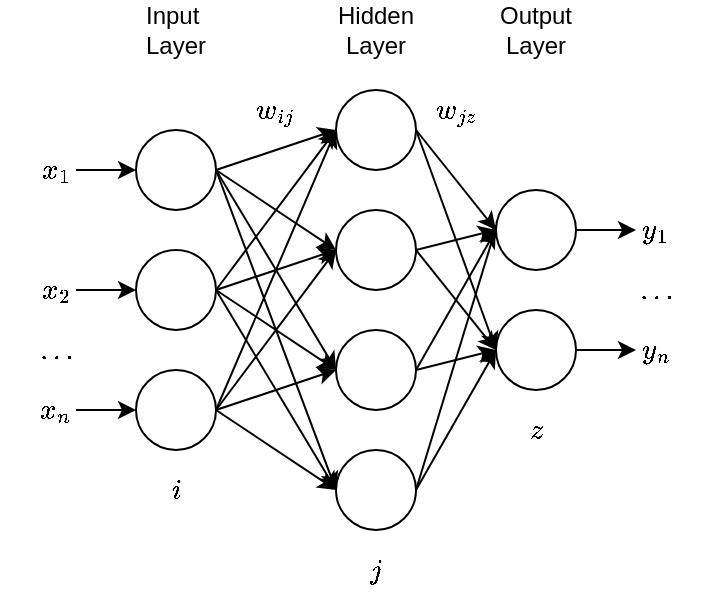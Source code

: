 <mxfile version="14.5.1" type="device"><diagram id="Wv8TehKTvmTh4c7em55E" name="Page-1"><mxGraphModel dx="749" dy="556" grid="1" gridSize="10" guides="1" tooltips="1" connect="1" arrows="1" fold="1" page="1" pageScale="1" pageWidth="850" pageHeight="1100" math="1" shadow="0"><root><mxCell id="0"/><mxCell id="1" parent="0"/><mxCell id="-AB3w2t33G6EmuH_f4qr-44" style="edgeStyle=none;rounded=0;orthogonalLoop=1;jettySize=auto;html=1;exitX=1;exitY=0.5;exitDx=0;exitDy=0;entryX=0;entryY=0.5;entryDx=0;entryDy=0;" parent="1" source="-AB3w2t33G6EmuH_f4qr-2" target="-AB3w2t33G6EmuH_f4qr-20" edge="1"><mxGeometry relative="1" as="geometry"/></mxCell><mxCell id="-AB3w2t33G6EmuH_f4qr-45" style="edgeStyle=none;rounded=0;orthogonalLoop=1;jettySize=auto;html=1;exitX=1;exitY=0.5;exitDx=0;exitDy=0;entryX=0;entryY=0.5;entryDx=0;entryDy=0;" parent="1" source="-AB3w2t33G6EmuH_f4qr-2" target="-AB3w2t33G6EmuH_f4qr-18" edge="1"><mxGeometry relative="1" as="geometry"/></mxCell><mxCell id="-AB3w2t33G6EmuH_f4qr-46" style="edgeStyle=none;rounded=0;orthogonalLoop=1;jettySize=auto;html=1;exitX=1;exitY=0.5;exitDx=0;exitDy=0;entryX=0;entryY=0.5;entryDx=0;entryDy=0;" parent="1" source="-AB3w2t33G6EmuH_f4qr-2" target="-AB3w2t33G6EmuH_f4qr-21" edge="1"><mxGeometry relative="1" as="geometry"/></mxCell><mxCell id="-AB3w2t33G6EmuH_f4qr-47" style="edgeStyle=none;rounded=0;orthogonalLoop=1;jettySize=auto;html=1;exitX=1;exitY=0.5;exitDx=0;exitDy=0;entryX=0;entryY=0.5;entryDx=0;entryDy=0;" parent="1" source="-AB3w2t33G6EmuH_f4qr-2" target="-AB3w2t33G6EmuH_f4qr-22" edge="1"><mxGeometry relative="1" as="geometry"/></mxCell><mxCell id="-AB3w2t33G6EmuH_f4qr-2" value="" style="ellipse;whiteSpace=wrap;html=1;aspect=fixed;" parent="1" vertex="1"><mxGeometry x="60" y="130" width="40" height="40" as="geometry"/></mxCell><mxCell id="-AB3w2t33G6EmuH_f4qr-48" style="edgeStyle=none;rounded=0;orthogonalLoop=1;jettySize=auto;html=1;exitX=1;exitY=0.5;exitDx=0;exitDy=0;entryX=0;entryY=0.5;entryDx=0;entryDy=0;" parent="1" source="-AB3w2t33G6EmuH_f4qr-4" target="-AB3w2t33G6EmuH_f4qr-22" edge="1"><mxGeometry relative="1" as="geometry"/></mxCell><mxCell id="-AB3w2t33G6EmuH_f4qr-49" style="edgeStyle=none;rounded=0;orthogonalLoop=1;jettySize=auto;html=1;exitX=1;exitY=0.5;exitDx=0;exitDy=0;entryX=0;entryY=0.5;entryDx=0;entryDy=0;" parent="1" source="-AB3w2t33G6EmuH_f4qr-4" target="-AB3w2t33G6EmuH_f4qr-21" edge="1"><mxGeometry relative="1" as="geometry"/></mxCell><mxCell id="-AB3w2t33G6EmuH_f4qr-50" style="edgeStyle=none;rounded=0;orthogonalLoop=1;jettySize=auto;html=1;exitX=1;exitY=0.5;exitDx=0;exitDy=0;entryX=0;entryY=0.5;entryDx=0;entryDy=0;" parent="1" source="-AB3w2t33G6EmuH_f4qr-4" target="-AB3w2t33G6EmuH_f4qr-20" edge="1"><mxGeometry relative="1" as="geometry"><mxPoint x="140" y="270" as="targetPoint"/></mxGeometry></mxCell><mxCell id="-AB3w2t33G6EmuH_f4qr-51" style="edgeStyle=none;rounded=0;orthogonalLoop=1;jettySize=auto;html=1;exitX=1;exitY=0.5;exitDx=0;exitDy=0;entryX=0;entryY=0.5;entryDx=0;entryDy=0;" parent="1" source="-AB3w2t33G6EmuH_f4qr-4" target="-AB3w2t33G6EmuH_f4qr-18" edge="1"><mxGeometry relative="1" as="geometry"><mxPoint x="140" y="250" as="targetPoint"/></mxGeometry></mxCell><mxCell id="-AB3w2t33G6EmuH_f4qr-4" value="" style="ellipse;whiteSpace=wrap;html=1;aspect=fixed;" parent="1" vertex="1"><mxGeometry x="60" y="70" width="40" height="40" as="geometry"/></mxCell><mxCell id="-AB3w2t33G6EmuH_f4qr-40" style="edgeStyle=none;rounded=0;orthogonalLoop=1;jettySize=auto;html=1;exitX=1;exitY=0.5;exitDx=0;exitDy=0;entryX=0;entryY=0.5;entryDx=0;entryDy=0;" parent="1" source="-AB3w2t33G6EmuH_f4qr-5" target="-AB3w2t33G6EmuH_f4qr-18" edge="1"><mxGeometry relative="1" as="geometry"/></mxCell><mxCell id="-AB3w2t33G6EmuH_f4qr-41" style="edgeStyle=none;rounded=0;orthogonalLoop=1;jettySize=auto;html=1;exitX=1;exitY=0.5;exitDx=0;exitDy=0;entryX=0;entryY=0.5;entryDx=0;entryDy=0;" parent="1" source="-AB3w2t33G6EmuH_f4qr-5" target="-AB3w2t33G6EmuH_f4qr-20" edge="1"><mxGeometry relative="1" as="geometry"/></mxCell><mxCell id="-AB3w2t33G6EmuH_f4qr-42" style="edgeStyle=none;rounded=0;orthogonalLoop=1;jettySize=auto;html=1;exitX=1;exitY=0.5;exitDx=0;exitDy=0;entryX=0;entryY=0.5;entryDx=0;entryDy=0;" parent="1" source="-AB3w2t33G6EmuH_f4qr-5" target="-AB3w2t33G6EmuH_f4qr-21" edge="1"><mxGeometry relative="1" as="geometry"/></mxCell><mxCell id="-AB3w2t33G6EmuH_f4qr-43" style="edgeStyle=none;rounded=0;orthogonalLoop=1;jettySize=auto;html=1;exitX=1;exitY=0.5;exitDx=0;exitDy=0;entryX=0;entryY=0.5;entryDx=0;entryDy=0;" parent="1" source="-AB3w2t33G6EmuH_f4qr-5" target="-AB3w2t33G6EmuH_f4qr-22" edge="1"><mxGeometry relative="1" as="geometry"/></mxCell><mxCell id="-AB3w2t33G6EmuH_f4qr-5" value="" style="ellipse;whiteSpace=wrap;html=1;aspect=fixed;" parent="1" vertex="1"><mxGeometry x="60" y="190" width="40" height="40" as="geometry"/></mxCell><mxCell id="-AB3w2t33G6EmuH_f4qr-6" value="Input&amp;nbsp;&lt;br&gt;Layer" style="text;html=1;strokeColor=none;fillColor=none;align=center;verticalAlign=middle;whiteSpace=wrap;rounded=0;" parent="1" vertex="1"><mxGeometry x="60" y="10" width="40" height="20" as="geometry"/></mxCell><mxCell id="-AB3w2t33G6EmuH_f4qr-52" style="edgeStyle=none;rounded=0;orthogonalLoop=1;jettySize=auto;html=1;exitX=1;exitY=0.5;exitDx=0;exitDy=0;entryX=0;entryY=0.5;entryDx=0;entryDy=0;" parent="1" source="-AB3w2t33G6EmuH_f4qr-18" target="-AB3w2t33G6EmuH_f4qr-26" edge="1"><mxGeometry relative="1" as="geometry"/></mxCell><mxCell id="-AB3w2t33G6EmuH_f4qr-53" style="edgeStyle=none;rounded=0;orthogonalLoop=1;jettySize=auto;html=1;exitX=1;exitY=0.5;exitDx=0;exitDy=0;entryX=0.018;entryY=0.411;entryDx=0;entryDy=0;entryPerimeter=0;" parent="1" source="-AB3w2t33G6EmuH_f4qr-18" target="-AB3w2t33G6EmuH_f4qr-27" edge="1"><mxGeometry relative="1" as="geometry"/></mxCell><mxCell id="-AB3w2t33G6EmuH_f4qr-18" value="" style="ellipse;whiteSpace=wrap;html=1;aspect=fixed;" parent="1" vertex="1"><mxGeometry x="160" y="230" width="40" height="40" as="geometry"/></mxCell><mxCell id="-AB3w2t33G6EmuH_f4qr-54" style="edgeStyle=none;rounded=0;orthogonalLoop=1;jettySize=auto;html=1;exitX=1;exitY=0.5;exitDx=0;exitDy=0;entryX=0;entryY=0.5;entryDx=0;entryDy=0;" parent="1" source="-AB3w2t33G6EmuH_f4qr-20" target="-AB3w2t33G6EmuH_f4qr-26" edge="1"><mxGeometry relative="1" as="geometry"/></mxCell><mxCell id="-AB3w2t33G6EmuH_f4qr-55" style="edgeStyle=none;rounded=0;orthogonalLoop=1;jettySize=auto;html=1;exitX=1;exitY=0.5;exitDx=0;exitDy=0;entryX=0;entryY=0.5;entryDx=0;entryDy=0;" parent="1" source="-AB3w2t33G6EmuH_f4qr-20" target="-AB3w2t33G6EmuH_f4qr-27" edge="1"><mxGeometry relative="1" as="geometry"><mxPoint x="240" y="120" as="targetPoint"/></mxGeometry></mxCell><mxCell id="-AB3w2t33G6EmuH_f4qr-20" value="" style="ellipse;whiteSpace=wrap;html=1;aspect=fixed;" parent="1" vertex="1"><mxGeometry x="160" y="170" width="40" height="40" as="geometry"/></mxCell><mxCell id="-AB3w2t33G6EmuH_f4qr-56" style="edgeStyle=none;rounded=0;orthogonalLoop=1;jettySize=auto;html=1;exitX=1;exitY=0.5;exitDx=0;exitDy=0;entryX=0;entryY=0.5;entryDx=0;entryDy=0;" parent="1" source="-AB3w2t33G6EmuH_f4qr-21" target="-AB3w2t33G6EmuH_f4qr-26" edge="1"><mxGeometry relative="1" as="geometry"><mxPoint x="240" y="180" as="targetPoint"/></mxGeometry></mxCell><mxCell id="-AB3w2t33G6EmuH_f4qr-57" style="edgeStyle=none;rounded=0;orthogonalLoop=1;jettySize=auto;html=1;exitX=1;exitY=0.5;exitDx=0;exitDy=0;entryX=0;entryY=0.5;entryDx=0;entryDy=0;" parent="1" source="-AB3w2t33G6EmuH_f4qr-21" target="-AB3w2t33G6EmuH_f4qr-27" edge="1"><mxGeometry relative="1" as="geometry"/></mxCell><mxCell id="-AB3w2t33G6EmuH_f4qr-21" value="" style="ellipse;whiteSpace=wrap;html=1;aspect=fixed;" parent="1" vertex="1"><mxGeometry x="160" y="110" width="40" height="40" as="geometry"/></mxCell><mxCell id="-AB3w2t33G6EmuH_f4qr-58" style="edgeStyle=none;rounded=0;orthogonalLoop=1;jettySize=auto;html=1;exitX=1;exitY=0.5;exitDx=0;exitDy=0;entryX=0;entryY=0.5;entryDx=0;entryDy=0;" parent="1" source="-AB3w2t33G6EmuH_f4qr-22" target="-AB3w2t33G6EmuH_f4qr-26" edge="1"><mxGeometry relative="1" as="geometry"><mxPoint x="240" y="180" as="targetPoint"/></mxGeometry></mxCell><mxCell id="-AB3w2t33G6EmuH_f4qr-59" style="edgeStyle=none;rounded=0;orthogonalLoop=1;jettySize=auto;html=1;exitX=1;exitY=0.5;exitDx=0;exitDy=0;entryX=0;entryY=0.5;entryDx=0;entryDy=0;" parent="1" source="-AB3w2t33G6EmuH_f4qr-22" target="-AB3w2t33G6EmuH_f4qr-27" edge="1"><mxGeometry relative="1" as="geometry"><mxPoint x="240" y="120" as="targetPoint"/></mxGeometry></mxCell><mxCell id="-AB3w2t33G6EmuH_f4qr-22" value="" style="ellipse;whiteSpace=wrap;html=1;aspect=fixed;" parent="1" vertex="1"><mxGeometry x="160" y="50" width="40" height="40" as="geometry"/></mxCell><mxCell id="-AB3w2t33G6EmuH_f4qr-23" value="Hidden&lt;br&gt;Layer" style="text;html=1;strokeColor=none;fillColor=none;align=center;verticalAlign=middle;whiteSpace=wrap;rounded=0;" parent="1" vertex="1"><mxGeometry x="160" y="10" width="40" height="20" as="geometry"/></mxCell><mxCell id="_70ohfHwKwztjfy9hH7y-15" style="edgeStyle=orthogonalEdgeStyle;rounded=0;orthogonalLoop=1;jettySize=auto;html=1;exitX=1;exitY=0.5;exitDx=0;exitDy=0;" edge="1" parent="1" source="-AB3w2t33G6EmuH_f4qr-26" target="_70ohfHwKwztjfy9hH7y-14"><mxGeometry relative="1" as="geometry"/></mxCell><mxCell id="-AB3w2t33G6EmuH_f4qr-26" value="" style="ellipse;whiteSpace=wrap;html=1;aspect=fixed;" parent="1" vertex="1"><mxGeometry x="240" y="160" width="40" height="40" as="geometry"/></mxCell><mxCell id="_70ohfHwKwztjfy9hH7y-16" style="edgeStyle=orthogonalEdgeStyle;rounded=0;orthogonalLoop=1;jettySize=auto;html=1;exitX=1;exitY=0.5;exitDx=0;exitDy=0;entryX=0;entryY=0.5;entryDx=0;entryDy=0;" edge="1" parent="1" source="-AB3w2t33G6EmuH_f4qr-27" target="_70ohfHwKwztjfy9hH7y-13"><mxGeometry relative="1" as="geometry"/></mxCell><mxCell id="-AB3w2t33G6EmuH_f4qr-27" value="" style="ellipse;whiteSpace=wrap;html=1;aspect=fixed;" parent="1" vertex="1"><mxGeometry x="240" y="100" width="40" height="40" as="geometry"/></mxCell><mxCell id="-AB3w2t33G6EmuH_f4qr-28" value="Output&lt;br&gt;Layer" style="text;html=1;strokeColor=none;fillColor=none;align=center;verticalAlign=middle;whiteSpace=wrap;rounded=0;" parent="1" vertex="1"><mxGeometry x="240" y="10" width="40" height="20" as="geometry"/></mxCell><mxCell id="_70ohfHwKwztjfy9hH7y-7" style="edgeStyle=orthogonalEdgeStyle;rounded=0;orthogonalLoop=1;jettySize=auto;html=1;exitX=1;exitY=0.5;exitDx=0;exitDy=0;entryX=0;entryY=0.5;entryDx=0;entryDy=0;" edge="1" parent="1" source="_70ohfHwKwztjfy9hH7y-1" target="-AB3w2t33G6EmuH_f4qr-4"><mxGeometry relative="1" as="geometry"/></mxCell><mxCell id="_70ohfHwKwztjfy9hH7y-1" value="$$x_1$$" style="text;html=1;strokeColor=none;fillColor=none;align=center;verticalAlign=middle;whiteSpace=wrap;rounded=0;" vertex="1" parent="1"><mxGeometry x="10" y="80" width="20" height="20" as="geometry"/></mxCell><mxCell id="_70ohfHwKwztjfy9hH7y-6" style="edgeStyle=orthogonalEdgeStyle;rounded=0;orthogonalLoop=1;jettySize=auto;html=1;exitX=1;exitY=0.5;exitDx=0;exitDy=0;entryX=0;entryY=0.5;entryDx=0;entryDy=0;" edge="1" parent="1" source="_70ohfHwKwztjfy9hH7y-2" target="-AB3w2t33G6EmuH_f4qr-2"><mxGeometry relative="1" as="geometry"/></mxCell><mxCell id="_70ohfHwKwztjfy9hH7y-2" value="$$x_2$$" style="text;html=1;strokeColor=none;fillColor=none;align=center;verticalAlign=middle;whiteSpace=wrap;rounded=0;" vertex="1" parent="1"><mxGeometry x="10" y="140" width="20" height="20" as="geometry"/></mxCell><mxCell id="_70ohfHwKwztjfy9hH7y-5" style="edgeStyle=orthogonalEdgeStyle;rounded=0;orthogonalLoop=1;jettySize=auto;html=1;exitX=1;exitY=0.5;exitDx=0;exitDy=0;entryX=0;entryY=0.5;entryDx=0;entryDy=0;" edge="1" parent="1" source="_70ohfHwKwztjfy9hH7y-3" target="-AB3w2t33G6EmuH_f4qr-5"><mxGeometry relative="1" as="geometry"/></mxCell><mxCell id="_70ohfHwKwztjfy9hH7y-3" value="$$x_n$$" style="text;html=1;strokeColor=none;fillColor=none;align=center;verticalAlign=middle;whiteSpace=wrap;rounded=0;" vertex="1" parent="1"><mxGeometry x="10" y="200" width="20" height="20" as="geometry"/></mxCell><mxCell id="_70ohfHwKwztjfy9hH7y-4" value="$$\ldots$$" style="text;html=1;strokeColor=none;fillColor=none;align=center;verticalAlign=middle;whiteSpace=wrap;rounded=0;" vertex="1" parent="1"><mxGeometry x="10" y="170" width="20" height="20" as="geometry"/></mxCell><mxCell id="_70ohfHwKwztjfy9hH7y-8" value="$$w_{ij}$$" style="text;html=1;strokeColor=none;fillColor=none;align=center;verticalAlign=middle;whiteSpace=wrap;rounded=0;" vertex="1" parent="1"><mxGeometry x="110" y="50" width="40" height="20" as="geometry"/></mxCell><mxCell id="_70ohfHwKwztjfy9hH7y-9" value="$$w_{jz}$$" style="text;html=1;strokeColor=none;fillColor=none;align=center;verticalAlign=middle;whiteSpace=wrap;rounded=0;" vertex="1" parent="1"><mxGeometry x="200" y="50" width="40" height="20" as="geometry"/></mxCell><mxCell id="_70ohfHwKwztjfy9hH7y-10" value="$$i$$" style="text;html=1;strokeColor=none;fillColor=none;align=center;verticalAlign=middle;whiteSpace=wrap;rounded=0;" vertex="1" parent="1"><mxGeometry x="60" y="240" width="40" height="20" as="geometry"/></mxCell><mxCell id="_70ohfHwKwztjfy9hH7y-11" value="$$j$$" style="text;html=1;strokeColor=none;fillColor=none;align=center;verticalAlign=middle;whiteSpace=wrap;rounded=0;" vertex="1" parent="1"><mxGeometry x="160" y="280" width="40" height="20" as="geometry"/></mxCell><mxCell id="_70ohfHwKwztjfy9hH7y-12" value="$$z$$" style="text;html=1;strokeColor=none;fillColor=none;align=center;verticalAlign=middle;whiteSpace=wrap;rounded=0;" vertex="1" parent="1"><mxGeometry x="240" y="210" width="40" height="20" as="geometry"/></mxCell><mxCell id="_70ohfHwKwztjfy9hH7y-13" value="$$y_1$$" style="text;html=1;strokeColor=none;fillColor=none;align=center;verticalAlign=middle;whiteSpace=wrap;rounded=0;" vertex="1" parent="1"><mxGeometry x="310" y="110" width="20" height="20" as="geometry"/></mxCell><mxCell id="_70ohfHwKwztjfy9hH7y-14" value="$$y_n$$" style="text;html=1;strokeColor=none;fillColor=none;align=center;verticalAlign=middle;whiteSpace=wrap;rounded=0;" vertex="1" parent="1"><mxGeometry x="310" y="170" width="20" height="20" as="geometry"/></mxCell><mxCell id="_70ohfHwKwztjfy9hH7y-17" value="$$\ldots$$" style="text;html=1;strokeColor=none;fillColor=none;align=center;verticalAlign=middle;whiteSpace=wrap;rounded=0;" vertex="1" parent="1"><mxGeometry x="310" y="140" width="20" height="20" as="geometry"/></mxCell></root></mxGraphModel></diagram></mxfile>